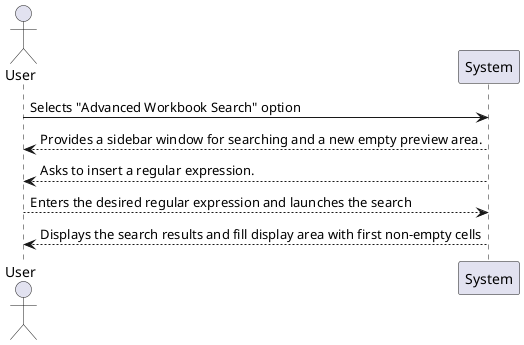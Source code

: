 @startuml ipc02_2_ssd.png


actor User
participant "System" as S
User -> S : Selects "Advanced Workbook Search" option
S --> User : Provides a sidebar window for searching and a new empty preview area.
S --> User : Asks to insert a regular expression.
User --> S : Enters the desired regular expression and launches the search
S --> User : Displays the search results and fill display area with first non-empty cells
@enduml